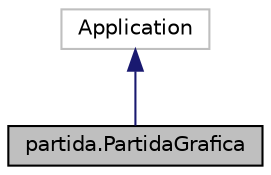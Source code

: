 digraph "partida.PartidaGrafica"
{
 // LATEX_PDF_SIZE
  edge [fontname="Helvetica",fontsize="10",labelfontname="Helvetica",labelfontsize="10"];
  node [fontname="Helvetica",fontsize="10",shape=record];
  Node1 [label="partida.PartidaGrafica",height=0.2,width=0.4,color="black", fillcolor="grey75", style="filled", fontcolor="black",tooltip="Partida gàfica, extensió de la classe Application de la API de java."];
  Node2 -> Node1 [dir="back",color="midnightblue",fontsize="10",style="solid",fontname="Helvetica"];
  Node2 [label="Application",height=0.2,width=0.4,color="grey75", fillcolor="white", style="filled",tooltip=" "];
}
